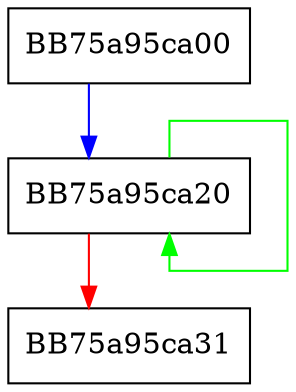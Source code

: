 digraph reset {
  node [shape="box"];
  graph [splines=ortho];
  BB75a95ca00 -> BB75a95ca20 [color="blue"];
  BB75a95ca20 -> BB75a95ca20 [color="green"];
  BB75a95ca20 -> BB75a95ca31 [color="red"];
}